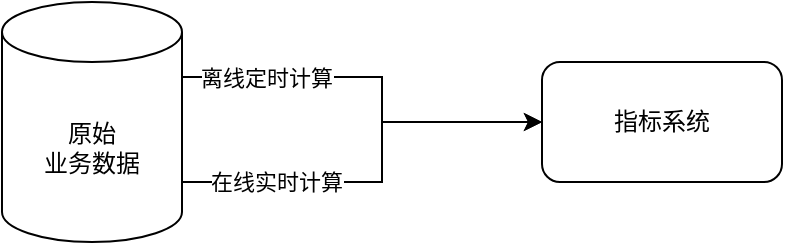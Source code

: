 <mxfile version="23.0.2" type="github">
  <diagram name="Page-1" id="p5EWYLDp4G2Gur9emjvL">
    <mxGraphModel dx="2074" dy="1146" grid="1" gridSize="10" guides="1" tooltips="1" connect="1" arrows="1" fold="1" page="1" pageScale="1" pageWidth="850" pageHeight="1100" math="0" shadow="0">
      <root>
        <mxCell id="0" />
        <mxCell id="1" parent="0" />
        <mxCell id="O8SbvKC6dIHrcanPdvxR-3" style="edgeStyle=orthogonalEdgeStyle;rounded=0;orthogonalLoop=1;jettySize=auto;html=1;exitX=1;exitY=0;exitDx=0;exitDy=37.5;exitPerimeter=0;" edge="1" parent="1" source="O8SbvKC6dIHrcanPdvxR-1" target="O8SbvKC6dIHrcanPdvxR-2">
          <mxGeometry relative="1" as="geometry">
            <Array as="points">
              <mxPoint x="260" y="168" />
              <mxPoint x="260" y="190" />
            </Array>
          </mxGeometry>
        </mxCell>
        <mxCell id="O8SbvKC6dIHrcanPdvxR-4" value="离线定时计算" style="edgeLabel;html=1;align=center;verticalAlign=middle;resizable=0;points=[];" vertex="1" connectable="0" parent="O8SbvKC6dIHrcanPdvxR-3">
          <mxGeometry x="-0.24" y="-2" relative="1" as="geometry">
            <mxPoint x="-35" y="-2" as="offset" />
          </mxGeometry>
        </mxCell>
        <mxCell id="O8SbvKC6dIHrcanPdvxR-5" style="edgeStyle=orthogonalEdgeStyle;rounded=0;orthogonalLoop=1;jettySize=auto;html=1;entryX=0;entryY=0.5;entryDx=0;entryDy=0;" edge="1" parent="1" source="O8SbvKC6dIHrcanPdvxR-1" target="O8SbvKC6dIHrcanPdvxR-2">
          <mxGeometry relative="1" as="geometry">
            <Array as="points">
              <mxPoint x="260" y="220" />
              <mxPoint x="260" y="190" />
            </Array>
          </mxGeometry>
        </mxCell>
        <mxCell id="O8SbvKC6dIHrcanPdvxR-6" value="在线实时计算" style="edgeLabel;html=1;align=center;verticalAlign=middle;resizable=0;points=[];" vertex="1" connectable="0" parent="O8SbvKC6dIHrcanPdvxR-5">
          <mxGeometry x="-0.678" y="1" relative="1" as="geometry">
            <mxPoint x="13" y="1" as="offset" />
          </mxGeometry>
        </mxCell>
        <mxCell id="O8SbvKC6dIHrcanPdvxR-1" value="原始&lt;br&gt;业务数据" style="shape=cylinder3;whiteSpace=wrap;html=1;boundedLbl=1;backgroundOutline=1;size=15;" vertex="1" parent="1">
          <mxGeometry x="70" y="130" width="90" height="120" as="geometry" />
        </mxCell>
        <mxCell id="O8SbvKC6dIHrcanPdvxR-2" value="指标系统" style="rounded=1;whiteSpace=wrap;html=1;" vertex="1" parent="1">
          <mxGeometry x="340" y="160" width="120" height="60" as="geometry" />
        </mxCell>
      </root>
    </mxGraphModel>
  </diagram>
</mxfile>
